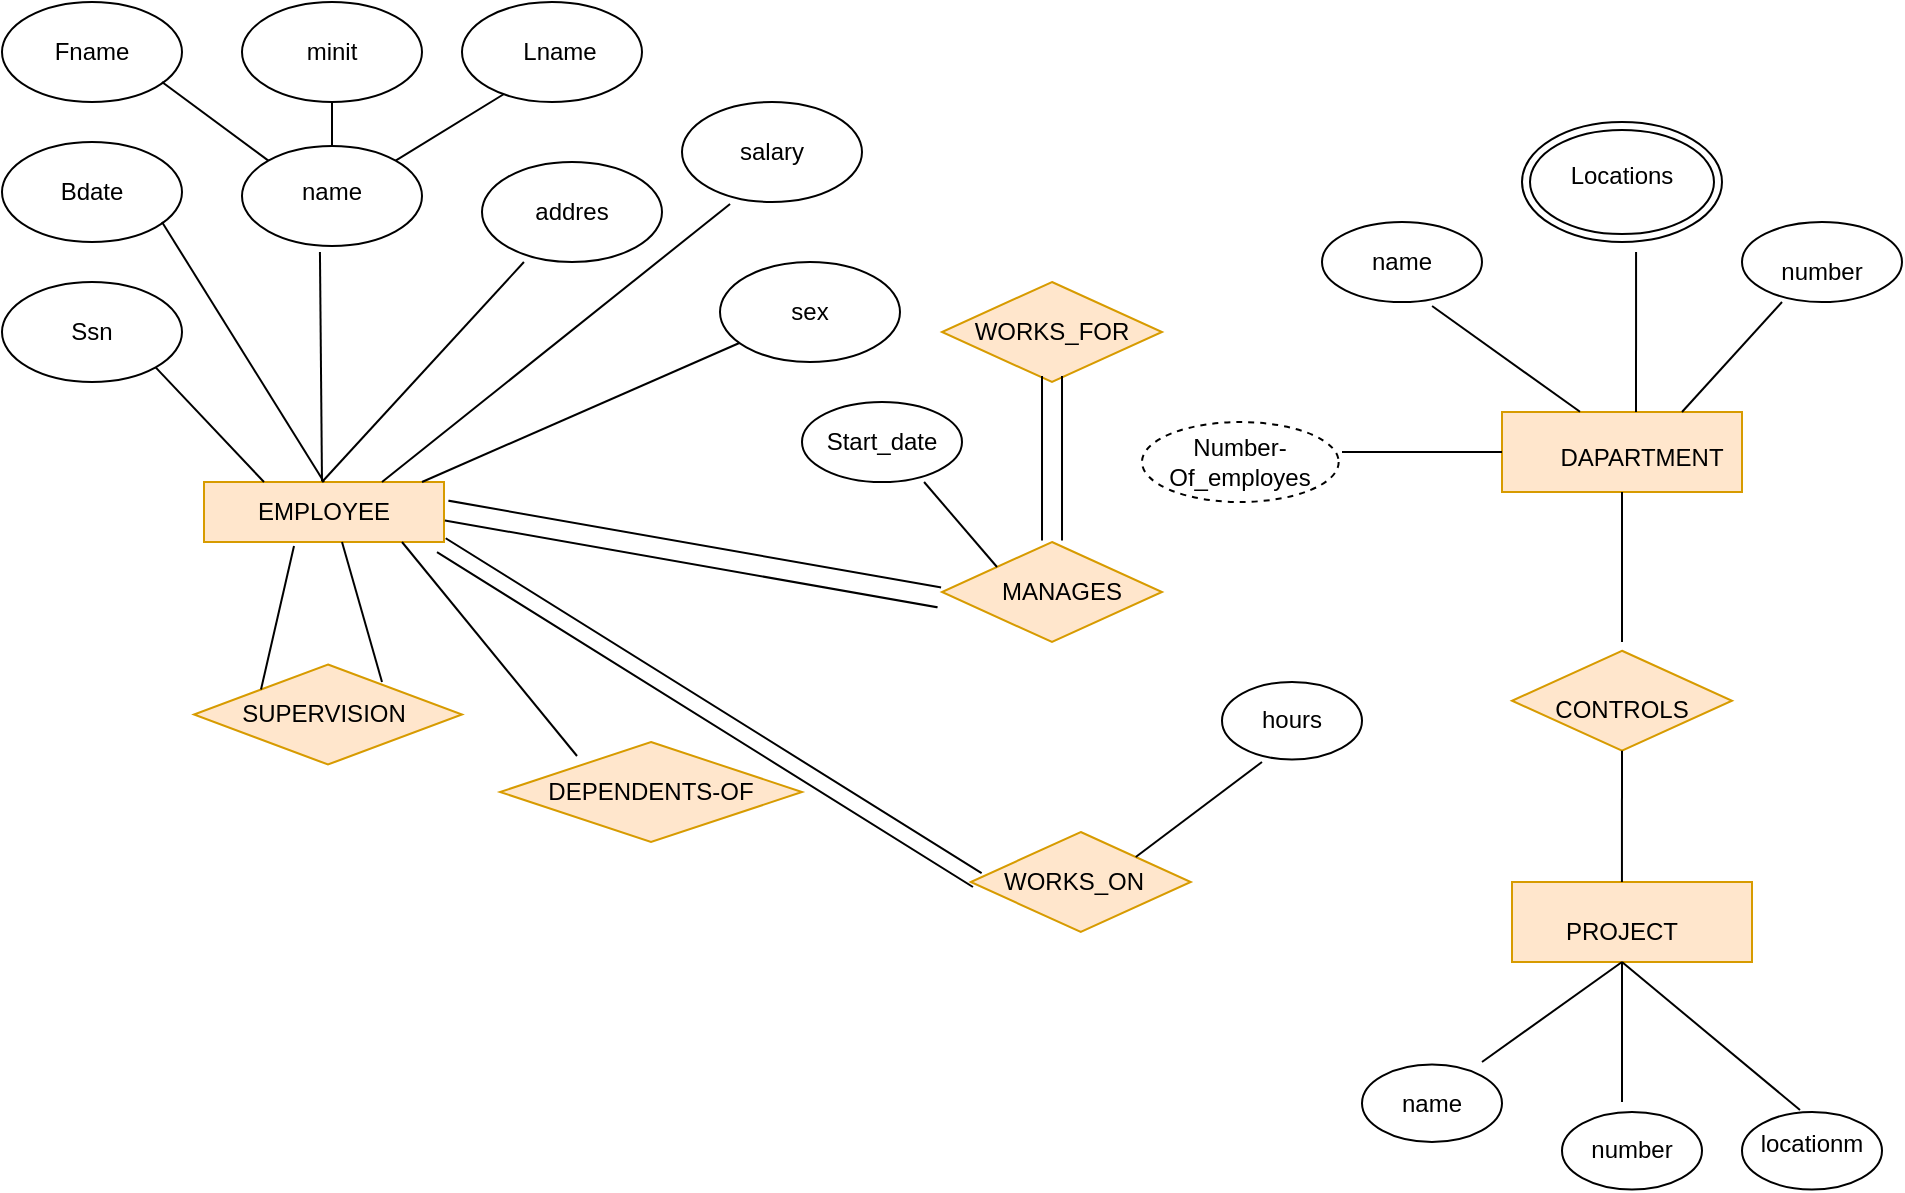 <mxfile version="21.5.0" type="github">
  <diagram name="Page-1" id="IPJ-gEV-Orzk671Ytajc">
    <mxGraphModel dx="954" dy="639" grid="1" gridSize="10" guides="1" tooltips="1" connect="1" arrows="1" fold="1" page="1" pageScale="1" pageWidth="827" pageHeight="1169" math="0" shadow="0">
      <root>
        <mxCell id="0" />
        <mxCell id="1" parent="0" />
        <mxCell id="O2sZND4Lp9p5kaOQLPMZ-5" value="" style="ellipse;whiteSpace=wrap;html=1;" vertex="1" parent="1">
          <mxGeometry x="10" y="10" width="90" height="50" as="geometry" />
        </mxCell>
        <mxCell id="O2sZND4Lp9p5kaOQLPMZ-6" value="" style="ellipse;whiteSpace=wrap;html=1;" vertex="1" parent="1">
          <mxGeometry x="350" y="60" width="90" height="50" as="geometry" />
        </mxCell>
        <mxCell id="O2sZND4Lp9p5kaOQLPMZ-7" value="" style="ellipse;whiteSpace=wrap;html=1;" vertex="1" parent="1">
          <mxGeometry x="250" y="90" width="90" height="50" as="geometry" />
        </mxCell>
        <mxCell id="O2sZND4Lp9p5kaOQLPMZ-8" value="" style="ellipse;whiteSpace=wrap;html=1;" vertex="1" parent="1">
          <mxGeometry x="10" y="150" width="90" height="50" as="geometry" />
        </mxCell>
        <mxCell id="O2sZND4Lp9p5kaOQLPMZ-9" value="" style="ellipse;whiteSpace=wrap;html=1;" vertex="1" parent="1">
          <mxGeometry x="240" y="10" width="90" height="50" as="geometry" />
        </mxCell>
        <mxCell id="O2sZND4Lp9p5kaOQLPMZ-10" value="" style="ellipse;whiteSpace=wrap;html=1;" vertex="1" parent="1">
          <mxGeometry x="130" y="82" width="90" height="50" as="geometry" />
        </mxCell>
        <mxCell id="O2sZND4Lp9p5kaOQLPMZ-11" value="" style="ellipse;whiteSpace=wrap;html=1;" vertex="1" parent="1">
          <mxGeometry x="369" y="140" width="90" height="50" as="geometry" />
        </mxCell>
        <mxCell id="O2sZND4Lp9p5kaOQLPMZ-12" value="" style="ellipse;whiteSpace=wrap;html=1;" vertex="1" parent="1">
          <mxGeometry x="10" y="80" width="90" height="50" as="geometry" />
        </mxCell>
        <mxCell id="O2sZND4Lp9p5kaOQLPMZ-13" value="" style="ellipse;whiteSpace=wrap;html=1;" vertex="1" parent="1">
          <mxGeometry x="130" y="10" width="90" height="50" as="geometry" />
        </mxCell>
        <mxCell id="O2sZND4Lp9p5kaOQLPMZ-15" value="" style="endArrow=none;html=1;rounded=0;entryX=0;entryY=0;entryDx=0;entryDy=0;" edge="1" parent="1" target="O2sZND4Lp9p5kaOQLPMZ-10">
          <mxGeometry width="50" height="50" relative="1" as="geometry">
            <mxPoint x="90" y="50" as="sourcePoint" />
            <mxPoint x="150" y="80" as="targetPoint" />
          </mxGeometry>
        </mxCell>
        <mxCell id="O2sZND4Lp9p5kaOQLPMZ-16" value="" style="endArrow=none;html=1;rounded=0;exitX=1;exitY=0;exitDx=0;exitDy=0;" edge="1" parent="1" source="O2sZND4Lp9p5kaOQLPMZ-10">
          <mxGeometry width="50" height="50" relative="1" as="geometry">
            <mxPoint x="194.587" y="78.138" as="sourcePoint" />
            <mxPoint x="261" y="56" as="targetPoint" />
            <Array as="points">
              <mxPoint x="261" y="56" />
            </Array>
          </mxGeometry>
        </mxCell>
        <mxCell id="O2sZND4Lp9p5kaOQLPMZ-18" value="" style="endArrow=none;html=1;rounded=0;entryX=0.433;entryY=1.06;entryDx=0;entryDy=0;entryPerimeter=0;" edge="1" parent="1" target="O2sZND4Lp9p5kaOQLPMZ-10">
          <mxGeometry width="50" height="50" relative="1" as="geometry">
            <mxPoint x="170" y="250" as="sourcePoint" />
            <mxPoint x="160" y="140" as="targetPoint" />
          </mxGeometry>
        </mxCell>
        <mxCell id="O2sZND4Lp9p5kaOQLPMZ-19" value="" style="rounded=0;whiteSpace=wrap;html=1;fillColor=#ffe6cc;strokeColor=#d79b00;" vertex="1" parent="1">
          <mxGeometry x="111" y="250" width="120" height="30" as="geometry" />
        </mxCell>
        <mxCell id="O2sZND4Lp9p5kaOQLPMZ-20" value="" style="endArrow=none;html=1;rounded=0;entryX=0.5;entryY=0;entryDx=0;entryDy=0;" edge="1" parent="1" target="O2sZND4Lp9p5kaOQLPMZ-19">
          <mxGeometry width="50" height="50" relative="1" as="geometry">
            <mxPoint x="90" y="120" as="sourcePoint" />
            <mxPoint x="250" y="200" as="targetPoint" />
          </mxGeometry>
        </mxCell>
        <mxCell id="O2sZND4Lp9p5kaOQLPMZ-21" value="" style="endArrow=none;html=1;rounded=0;exitX=1;exitY=1;exitDx=0;exitDy=0;entryX=0.25;entryY=0;entryDx=0;entryDy=0;" edge="1" parent="1" source="O2sZND4Lp9p5kaOQLPMZ-8" target="O2sZND4Lp9p5kaOQLPMZ-19">
          <mxGeometry width="50" height="50" relative="1" as="geometry">
            <mxPoint x="90" y="240" as="sourcePoint" />
            <mxPoint x="140" y="190" as="targetPoint" />
          </mxGeometry>
        </mxCell>
        <mxCell id="O2sZND4Lp9p5kaOQLPMZ-22" value="" style="endArrow=none;html=1;rounded=0;entryX=0.5;entryY=1;entryDx=0;entryDy=0;exitX=0.5;exitY=0;exitDx=0;exitDy=0;" edge="1" parent="1" source="O2sZND4Lp9p5kaOQLPMZ-10" target="O2sZND4Lp9p5kaOQLPMZ-13">
          <mxGeometry width="50" height="50" relative="1" as="geometry">
            <mxPoint x="162.5" y="120" as="sourcePoint" />
            <mxPoint x="179.5" y="60" as="targetPoint" />
          </mxGeometry>
        </mxCell>
        <mxCell id="O2sZND4Lp9p5kaOQLPMZ-23" value="" style="endArrow=none;html=1;rounded=0;entryX=0.233;entryY=1;entryDx=0;entryDy=0;entryPerimeter=0;" edge="1" parent="1" target="O2sZND4Lp9p5kaOQLPMZ-7">
          <mxGeometry width="50" height="50" relative="1" as="geometry">
            <mxPoint x="170" y="250" as="sourcePoint" />
            <mxPoint x="220" y="200" as="targetPoint" />
          </mxGeometry>
        </mxCell>
        <mxCell id="O2sZND4Lp9p5kaOQLPMZ-24" value="" style="endArrow=none;html=1;rounded=0;entryX=0.267;entryY=1.02;entryDx=0;entryDy=0;entryPerimeter=0;" edge="1" parent="1" target="O2sZND4Lp9p5kaOQLPMZ-6">
          <mxGeometry width="50" height="50" relative="1" as="geometry">
            <mxPoint x="200" y="250" as="sourcePoint" />
            <mxPoint x="250" y="200" as="targetPoint" />
          </mxGeometry>
        </mxCell>
        <mxCell id="O2sZND4Lp9p5kaOQLPMZ-25" value="" style="rhombus;whiteSpace=wrap;html=1;fillColor=#ffe6cc;strokeColor=#d79b00;" vertex="1" parent="1">
          <mxGeometry x="106" y="341.27" width="134" height="50" as="geometry" />
        </mxCell>
        <mxCell id="O2sZND4Lp9p5kaOQLPMZ-26" value="" style="rhombus;whiteSpace=wrap;html=1;fillColor=#ffe6cc;strokeColor=#d79b00;" vertex="1" parent="1">
          <mxGeometry x="765" y="334.37" width="110" height="50" as="geometry" />
        </mxCell>
        <mxCell id="O2sZND4Lp9p5kaOQLPMZ-27" value="" style="rhombus;whiteSpace=wrap;html=1;fillColor=#ffe6cc;strokeColor=#d79b00;" vertex="1" parent="1">
          <mxGeometry x="259" y="380" width="151" height="50" as="geometry" />
        </mxCell>
        <mxCell id="O2sZND4Lp9p5kaOQLPMZ-28" value="" style="rhombus;whiteSpace=wrap;html=1;fillColor=#ffe6cc;strokeColor=#d79b00;" vertex="1" parent="1">
          <mxGeometry x="494.38" y="425" width="110" height="50" as="geometry" />
        </mxCell>
        <mxCell id="O2sZND4Lp9p5kaOQLPMZ-29" value="" style="rhombus;whiteSpace=wrap;html=1;fillColor=#ffe6cc;strokeColor=#d79b00;" vertex="1" parent="1">
          <mxGeometry x="480" y="280" width="110" height="50" as="geometry" />
        </mxCell>
        <mxCell id="O2sZND4Lp9p5kaOQLPMZ-30" value="" style="rhombus;whiteSpace=wrap;html=1;fillColor=#ffe6cc;strokeColor=#d79b00;" vertex="1" parent="1">
          <mxGeometry x="480" y="150" width="110" height="50" as="geometry" />
        </mxCell>
        <mxCell id="O2sZND4Lp9p5kaOQLPMZ-31" value="" style="endArrow=none;html=1;rounded=0;" edge="1" parent="1" target="O2sZND4Lp9p5kaOQLPMZ-11">
          <mxGeometry width="50" height="50" relative="1" as="geometry">
            <mxPoint x="220" y="250" as="sourcePoint" />
            <mxPoint x="270" y="200" as="targetPoint" />
          </mxGeometry>
        </mxCell>
        <mxCell id="O2sZND4Lp9p5kaOQLPMZ-32" value="" style="ellipse;whiteSpace=wrap;html=1;" vertex="1" parent="1">
          <mxGeometry x="410" y="210" width="80" height="40" as="geometry" />
        </mxCell>
        <mxCell id="O2sZND4Lp9p5kaOQLPMZ-33" value="" style="endArrow=none;html=1;rounded=0;entryX=0.763;entryY=1;entryDx=0;entryDy=0;entryPerimeter=0;exitX=0;exitY=0;exitDx=0;exitDy=0;" edge="1" parent="1" source="O2sZND4Lp9p5kaOQLPMZ-29" target="O2sZND4Lp9p5kaOQLPMZ-32">
          <mxGeometry width="50" height="50" relative="1" as="geometry">
            <mxPoint x="450" y="330" as="sourcePoint" />
            <mxPoint x="500" y="280" as="targetPoint" />
          </mxGeometry>
        </mxCell>
        <mxCell id="O2sZND4Lp9p5kaOQLPMZ-39" value="" style="shape=partialRectangle;whiteSpace=wrap;html=1;left=0;right=0;fillColor=none;rotation=90;" vertex="1" parent="1">
          <mxGeometry x="494.38" y="233.13" width="81.25" height="10" as="geometry" />
        </mxCell>
        <mxCell id="O2sZND4Lp9p5kaOQLPMZ-40" value="" style="shape=partialRectangle;whiteSpace=wrap;html=1;left=0;right=0;fillColor=none;rotation=10;" vertex="1" parent="1">
          <mxGeometry x="230.91" y="280.97" width="249.16" height="10.06" as="geometry" />
        </mxCell>
        <mxCell id="O2sZND4Lp9p5kaOQLPMZ-42" value="" style="shape=partialRectangle;whiteSpace=wrap;html=1;left=0;right=0;fillColor=none;rotation=32;" vertex="1" parent="1">
          <mxGeometry x="206.16" y="361.22" width="315" height="8.18" as="geometry" />
        </mxCell>
        <mxCell id="O2sZND4Lp9p5kaOQLPMZ-49" value="" style="endArrow=none;html=1;rounded=0;entryX=0.255;entryY=0.14;entryDx=0;entryDy=0;entryPerimeter=0;" edge="1" parent="1" target="O2sZND4Lp9p5kaOQLPMZ-27">
          <mxGeometry width="50" height="50" relative="1" as="geometry">
            <mxPoint x="210" y="280" as="sourcePoint" />
            <mxPoint x="291" y="410" as="targetPoint" />
          </mxGeometry>
        </mxCell>
        <mxCell id="O2sZND4Lp9p5kaOQLPMZ-50" value="" style="endArrow=none;html=1;rounded=0;" edge="1" parent="1">
          <mxGeometry width="50" height="50" relative="1" as="geometry">
            <mxPoint x="180" y="280" as="sourcePoint" />
            <mxPoint x="200" y="350" as="targetPoint" />
          </mxGeometry>
        </mxCell>
        <mxCell id="O2sZND4Lp9p5kaOQLPMZ-51" value="" style="endArrow=none;html=1;rounded=0;entryX=0;entryY=0;entryDx=0;entryDy=0;exitX=0.375;exitY=1.067;exitDx=0;exitDy=0;exitPerimeter=0;" edge="1" parent="1" source="O2sZND4Lp9p5kaOQLPMZ-19" target="O2sZND4Lp9p5kaOQLPMZ-25">
          <mxGeometry width="50" height="50" relative="1" as="geometry">
            <mxPoint x="150" y="281.82" as="sourcePoint" />
            <mxPoint x="183" y="359" as="targetPoint" />
          </mxGeometry>
        </mxCell>
        <mxCell id="O2sZND4Lp9p5kaOQLPMZ-52" value="" style="ellipse;whiteSpace=wrap;html=1;" vertex="1" parent="1">
          <mxGeometry x="880" y="120" width="80" height="40" as="geometry" />
        </mxCell>
        <mxCell id="O2sZND4Lp9p5kaOQLPMZ-53" value="" style="ellipse;whiteSpace=wrap;html=1;" vertex="1" parent="1">
          <mxGeometry x="670" y="120" width="80" height="40" as="geometry" />
        </mxCell>
        <mxCell id="O2sZND4Lp9p5kaOQLPMZ-56" value="" style="rounded=0;whiteSpace=wrap;html=1;fillColor=#ffe6cc;strokeColor=#d79b00;" vertex="1" parent="1">
          <mxGeometry x="760" y="215" width="120" height="40" as="geometry" />
        </mxCell>
        <mxCell id="O2sZND4Lp9p5kaOQLPMZ-57" value="" style="rounded=0;whiteSpace=wrap;html=1;fillColor=#ffe6cc;strokeColor=#d79b00;" vertex="1" parent="1">
          <mxGeometry x="765" y="450" width="120" height="40" as="geometry" />
        </mxCell>
        <mxCell id="O2sZND4Lp9p5kaOQLPMZ-59" value="" style="endArrow=none;html=1;rounded=0;exitX=0.583;exitY=-0.078;exitDx=0;exitDy=0;exitPerimeter=0;" edge="1" parent="1">
          <mxGeometry width="50" height="50" relative="1" as="geometry">
            <mxPoint x="827" y="215" as="sourcePoint" />
            <mxPoint x="827.04" y="134.99" as="targetPoint" />
          </mxGeometry>
        </mxCell>
        <mxCell id="O2sZND4Lp9p5kaOQLPMZ-60" value="" style="endArrow=none;html=1;rounded=0;exitX=0.325;exitY=-0.003;exitDx=0;exitDy=0;exitPerimeter=0;entryX=0.688;entryY=1.05;entryDx=0;entryDy=0;entryPerimeter=0;" edge="1" parent="1" source="O2sZND4Lp9p5kaOQLPMZ-56" target="O2sZND4Lp9p5kaOQLPMZ-53">
          <mxGeometry width="50" height="50" relative="1" as="geometry">
            <mxPoint x="604.38" y="230" as="sourcePoint" />
            <mxPoint x="664.38" y="180" as="targetPoint" />
          </mxGeometry>
        </mxCell>
        <mxCell id="O2sZND4Lp9p5kaOQLPMZ-61" value="" style="endArrow=none;html=1;rounded=0;exitX=0.75;exitY=0;exitDx=0;exitDy=0;entryX=0.25;entryY=1;entryDx=0;entryDy=0;entryPerimeter=0;" edge="1" parent="1" source="O2sZND4Lp9p5kaOQLPMZ-56" target="O2sZND4Lp9p5kaOQLPMZ-52">
          <mxGeometry width="50" height="50" relative="1" as="geometry">
            <mxPoint x="689" y="228" as="sourcePoint" />
            <mxPoint x="674.38" y="190" as="targetPoint" />
          </mxGeometry>
        </mxCell>
        <mxCell id="O2sZND4Lp9p5kaOQLPMZ-62" value="" style="endArrow=none;html=1;rounded=0;entryX=0.5;entryY=1;entryDx=0;entryDy=0;" edge="1" parent="1" target="O2sZND4Lp9p5kaOQLPMZ-56">
          <mxGeometry width="50" height="50" relative="1" as="geometry">
            <mxPoint x="820" y="330" as="sourcePoint" />
            <mxPoint x="570" y="360" as="targetPoint" />
          </mxGeometry>
        </mxCell>
        <mxCell id="O2sZND4Lp9p5kaOQLPMZ-63" value="" style="endArrow=none;html=1;rounded=0;entryX=0.5;entryY=1;entryDx=0;entryDy=0;exitX=0.458;exitY=0;exitDx=0;exitDy=0;exitPerimeter=0;" edge="1" parent="1" source="O2sZND4Lp9p5kaOQLPMZ-57" target="O2sZND4Lp9p5kaOQLPMZ-26">
          <mxGeometry width="50" height="50" relative="1" as="geometry">
            <mxPoint x="705" y="430" as="sourcePoint" />
            <mxPoint x="570" y="360" as="targetPoint" />
          </mxGeometry>
        </mxCell>
        <mxCell id="O2sZND4Lp9p5kaOQLPMZ-64" value="" style="ellipse;shape=doubleEllipse;whiteSpace=wrap;html=1;" vertex="1" parent="1">
          <mxGeometry x="770" y="70" width="100" height="60" as="geometry" />
        </mxCell>
        <mxCell id="O2sZND4Lp9p5kaOQLPMZ-65" value="Fname" style="text;html=1;strokeColor=none;fillColor=none;align=center;verticalAlign=middle;whiteSpace=wrap;rounded=0;" vertex="1" parent="1">
          <mxGeometry x="25" y="20" width="60" height="30" as="geometry" />
        </mxCell>
        <mxCell id="O2sZND4Lp9p5kaOQLPMZ-66" value="sex" style="text;html=1;strokeColor=none;fillColor=none;align=center;verticalAlign=middle;whiteSpace=wrap;rounded=0;" vertex="1" parent="1">
          <mxGeometry x="384" y="150" width="60" height="30" as="geometry" />
        </mxCell>
        <mxCell id="O2sZND4Lp9p5kaOQLPMZ-67" value="salary" style="text;html=1;strokeColor=none;fillColor=none;align=center;verticalAlign=middle;whiteSpace=wrap;rounded=0;" vertex="1" parent="1">
          <mxGeometry x="365" y="70" width="60" height="30" as="geometry" />
        </mxCell>
        <mxCell id="O2sZND4Lp9p5kaOQLPMZ-68" value="addres" style="text;html=1;strokeColor=none;fillColor=none;align=center;verticalAlign=middle;whiteSpace=wrap;rounded=0;" vertex="1" parent="1">
          <mxGeometry x="265" y="100" width="60" height="30" as="geometry" />
        </mxCell>
        <mxCell id="O2sZND4Lp9p5kaOQLPMZ-69" value="Lname" style="text;html=1;strokeColor=none;fillColor=none;align=center;verticalAlign=middle;whiteSpace=wrap;rounded=0;" vertex="1" parent="1">
          <mxGeometry x="259" y="20" width="60" height="30" as="geometry" />
        </mxCell>
        <mxCell id="O2sZND4Lp9p5kaOQLPMZ-70" value="minit" style="text;html=1;strokeColor=none;fillColor=none;align=center;verticalAlign=middle;whiteSpace=wrap;rounded=0;" vertex="1" parent="1">
          <mxGeometry x="145" y="20" width="60" height="30" as="geometry" />
        </mxCell>
        <mxCell id="O2sZND4Lp9p5kaOQLPMZ-71" value="Ssn" style="text;html=1;strokeColor=none;fillColor=none;align=center;verticalAlign=middle;whiteSpace=wrap;rounded=0;" vertex="1" parent="1">
          <mxGeometry x="25" y="160" width="60" height="30" as="geometry" />
        </mxCell>
        <mxCell id="O2sZND4Lp9p5kaOQLPMZ-72" value="name" style="text;html=1;strokeColor=none;fillColor=none;align=center;verticalAlign=middle;whiteSpace=wrap;rounded=0;" vertex="1" parent="1">
          <mxGeometry x="145" y="90" width="60" height="30" as="geometry" />
        </mxCell>
        <mxCell id="O2sZND4Lp9p5kaOQLPMZ-73" value="Bdate" style="text;html=1;strokeColor=none;fillColor=none;align=center;verticalAlign=middle;whiteSpace=wrap;rounded=0;" vertex="1" parent="1">
          <mxGeometry x="25" y="90" width="60" height="30" as="geometry" />
        </mxCell>
        <mxCell id="O2sZND4Lp9p5kaOQLPMZ-74" value="CONTROLS" style="text;html=1;strokeColor=none;fillColor=none;align=center;verticalAlign=middle;whiteSpace=wrap;rounded=0;" vertex="1" parent="1">
          <mxGeometry x="790" y="349.29" width="60" height="30" as="geometry" />
        </mxCell>
        <mxCell id="O2sZND4Lp9p5kaOQLPMZ-75" value="DAPARTMENT" style="text;html=1;strokeColor=none;fillColor=none;align=center;verticalAlign=middle;whiteSpace=wrap;rounded=0;" vertex="1" parent="1">
          <mxGeometry x="800" y="223.13" width="60" height="30" as="geometry" />
        </mxCell>
        <mxCell id="O2sZND4Lp9p5kaOQLPMZ-76" value="number" style="text;html=1;strokeColor=none;fillColor=none;align=center;verticalAlign=middle;whiteSpace=wrap;rounded=0;" vertex="1" parent="1">
          <mxGeometry x="890" y="130.0" width="60" height="30" as="geometry" />
        </mxCell>
        <mxCell id="O2sZND4Lp9p5kaOQLPMZ-77" value="name" style="text;html=1;strokeColor=none;fillColor=none;align=center;verticalAlign=middle;whiteSpace=wrap;rounded=0;" vertex="1" parent="1">
          <mxGeometry x="680" y="125" width="60" height="30" as="geometry" />
        </mxCell>
        <mxCell id="O2sZND4Lp9p5kaOQLPMZ-78" value="Locations" style="text;html=1;strokeColor=none;fillColor=none;align=center;verticalAlign=middle;whiteSpace=wrap;rounded=0;" vertex="1" parent="1">
          <mxGeometry x="790" y="82" width="60" height="30" as="geometry" />
        </mxCell>
        <mxCell id="O2sZND4Lp9p5kaOQLPMZ-79" value="SUPERVISION" style="text;html=1;strokeColor=none;fillColor=none;align=center;verticalAlign=middle;whiteSpace=wrap;rounded=0;" vertex="1" parent="1">
          <mxGeometry x="141" y="356.27" width="60" height="20" as="geometry" />
        </mxCell>
        <mxCell id="O2sZND4Lp9p5kaOQLPMZ-80" value="EMPLOYEE" style="text;html=1;strokeColor=none;fillColor=none;align=center;verticalAlign=middle;whiteSpace=wrap;rounded=0;" vertex="1" parent="1">
          <mxGeometry x="141" y="250" width="60" height="30" as="geometry" />
        </mxCell>
        <mxCell id="O2sZND4Lp9p5kaOQLPMZ-82" value="DEPENDENTS-OF" style="text;html=1;strokeColor=none;fillColor=none;align=center;verticalAlign=middle;whiteSpace=wrap;rounded=0;" vertex="1" parent="1">
          <mxGeometry x="282.25" y="395" width="104.5" height="20" as="geometry" />
        </mxCell>
        <mxCell id="O2sZND4Lp9p5kaOQLPMZ-83" value="Start_date" style="text;html=1;strokeColor=none;fillColor=none;align=center;verticalAlign=middle;whiteSpace=wrap;rounded=0;" vertex="1" parent="1">
          <mxGeometry x="420" y="215" width="60" height="30" as="geometry" />
        </mxCell>
        <mxCell id="O2sZND4Lp9p5kaOQLPMZ-84" value="WORKS_ON" style="text;html=1;strokeColor=none;fillColor=none;align=center;verticalAlign=middle;whiteSpace=wrap;rounded=0;" vertex="1" parent="1">
          <mxGeometry x="515.63" y="435" width="60" height="30" as="geometry" />
        </mxCell>
        <mxCell id="O2sZND4Lp9p5kaOQLPMZ-85" value="PROJECT" style="text;html=1;strokeColor=none;fillColor=none;align=center;verticalAlign=middle;whiteSpace=wrap;rounded=0;" vertex="1" parent="1">
          <mxGeometry x="790" y="460" width="60" height="30" as="geometry" />
        </mxCell>
        <mxCell id="O2sZND4Lp9p5kaOQLPMZ-86" value="" style="ellipse;whiteSpace=wrap;html=1;" vertex="1" parent="1">
          <mxGeometry x="620" y="350" width="70" height="38.73" as="geometry" />
        </mxCell>
        <mxCell id="O2sZND4Lp9p5kaOQLPMZ-87" value="" style="ellipse;whiteSpace=wrap;html=1;" vertex="1" parent="1">
          <mxGeometry x="690" y="541.27" width="70" height="38.73" as="geometry" />
        </mxCell>
        <mxCell id="O2sZND4Lp9p5kaOQLPMZ-88" value="WORKS_FOR" style="text;html=1;strokeColor=none;fillColor=none;align=center;verticalAlign=middle;whiteSpace=wrap;rounded=0;" vertex="1" parent="1">
          <mxGeometry x="500" y="160" width="70" height="30" as="geometry" />
        </mxCell>
        <mxCell id="O2sZND4Lp9p5kaOQLPMZ-89" value="MANAGES" style="text;html=1;strokeColor=none;fillColor=none;align=center;verticalAlign=middle;whiteSpace=wrap;rounded=0;" vertex="1" parent="1">
          <mxGeometry x="510" y="290" width="60" height="30" as="geometry" />
        </mxCell>
        <mxCell id="O2sZND4Lp9p5kaOQLPMZ-90" value="" style="endArrow=none;html=1;rounded=0;exitX=1;exitY=0;exitDx=0;exitDy=0;" edge="1" parent="1" source="O2sZND4Lp9p5kaOQLPMZ-28">
          <mxGeometry width="50" height="50" relative="1" as="geometry">
            <mxPoint x="550" y="418.73" as="sourcePoint" />
            <mxPoint x="640" y="390" as="targetPoint" />
          </mxGeometry>
        </mxCell>
        <mxCell id="O2sZND4Lp9p5kaOQLPMZ-91" value="hours" style="text;html=1;strokeColor=none;fillColor=none;align=center;verticalAlign=middle;whiteSpace=wrap;rounded=0;" vertex="1" parent="1">
          <mxGeometry x="625" y="354.37" width="60" height="30" as="geometry" />
        </mxCell>
        <mxCell id="O2sZND4Lp9p5kaOQLPMZ-96" value="name" style="text;html=1;strokeColor=none;fillColor=none;align=center;verticalAlign=middle;whiteSpace=wrap;rounded=0;" vertex="1" parent="1">
          <mxGeometry x="695" y="545.63" width="60" height="30" as="geometry" />
        </mxCell>
        <mxCell id="O2sZND4Lp9p5kaOQLPMZ-97" value="" style="endArrow=none;html=1;rounded=0;entryX=0.5;entryY=1;entryDx=0;entryDy=0;" edge="1" parent="1" target="O2sZND4Lp9p5kaOQLPMZ-85">
          <mxGeometry width="50" height="50" relative="1" as="geometry">
            <mxPoint x="750" y="540" as="sourcePoint" />
            <mxPoint x="800" y="490" as="targetPoint" />
          </mxGeometry>
        </mxCell>
        <mxCell id="O2sZND4Lp9p5kaOQLPMZ-98" value="Number-Of_employes" style="ellipse;whiteSpace=wrap;html=1;align=center;dashed=1;" vertex="1" parent="1">
          <mxGeometry x="580" y="220" width="98.34" height="40" as="geometry" />
        </mxCell>
        <mxCell id="O2sZND4Lp9p5kaOQLPMZ-99" value="" style="line;strokeWidth=1;rotatable=0;dashed=0;labelPosition=right;align=left;verticalAlign=middle;spacingTop=0;spacingLeft=6;points=[];portConstraint=eastwest;" vertex="1" parent="1">
          <mxGeometry x="680" y="230" width="80" height="10" as="geometry" />
        </mxCell>
        <mxCell id="O2sZND4Lp9p5kaOQLPMZ-106" value="" style="ellipse;whiteSpace=wrap;html=1;" vertex="1" parent="1">
          <mxGeometry x="790" y="565" width="70" height="38.73" as="geometry" />
        </mxCell>
        <mxCell id="O2sZND4Lp9p5kaOQLPMZ-107" value="number" style="text;html=1;strokeColor=none;fillColor=none;align=center;verticalAlign=middle;whiteSpace=wrap;rounded=0;" vertex="1" parent="1">
          <mxGeometry x="795" y="569.36" width="60" height="30" as="geometry" />
        </mxCell>
        <mxCell id="O2sZND4Lp9p5kaOQLPMZ-108" value="" style="ellipse;whiteSpace=wrap;html=1;" vertex="1" parent="1">
          <mxGeometry x="880" y="565" width="70" height="38.73" as="geometry" />
        </mxCell>
        <mxCell id="O2sZND4Lp9p5kaOQLPMZ-109" value="locationm" style="text;html=1;strokeColor=none;fillColor=none;align=center;verticalAlign=middle;whiteSpace=wrap;rounded=0;" vertex="1" parent="1">
          <mxGeometry x="885" y="565.63" width="60" height="30" as="geometry" />
        </mxCell>
        <mxCell id="O2sZND4Lp9p5kaOQLPMZ-110" value="" style="endArrow=none;html=1;rounded=0;entryX=0.5;entryY=1;entryDx=0;entryDy=0;" edge="1" parent="1" target="O2sZND4Lp9p5kaOQLPMZ-85">
          <mxGeometry width="50" height="50" relative="1" as="geometry">
            <mxPoint x="820" y="560" as="sourcePoint" />
            <mxPoint x="810" y="500" as="targetPoint" />
          </mxGeometry>
        </mxCell>
        <mxCell id="O2sZND4Lp9p5kaOQLPMZ-111" value="" style="endArrow=none;html=1;rounded=0;entryX=0.5;entryY=1;entryDx=0;entryDy=0;exitX=0.4;exitY=-0.054;exitDx=0;exitDy=0;exitPerimeter=0;" edge="1" parent="1" source="O2sZND4Lp9p5kaOQLPMZ-109" target="O2sZND4Lp9p5kaOQLPMZ-85">
          <mxGeometry width="50" height="50" relative="1" as="geometry">
            <mxPoint x="830" y="570" as="sourcePoint" />
            <mxPoint x="830" y="500" as="targetPoint" />
          </mxGeometry>
        </mxCell>
      </root>
    </mxGraphModel>
  </diagram>
</mxfile>

